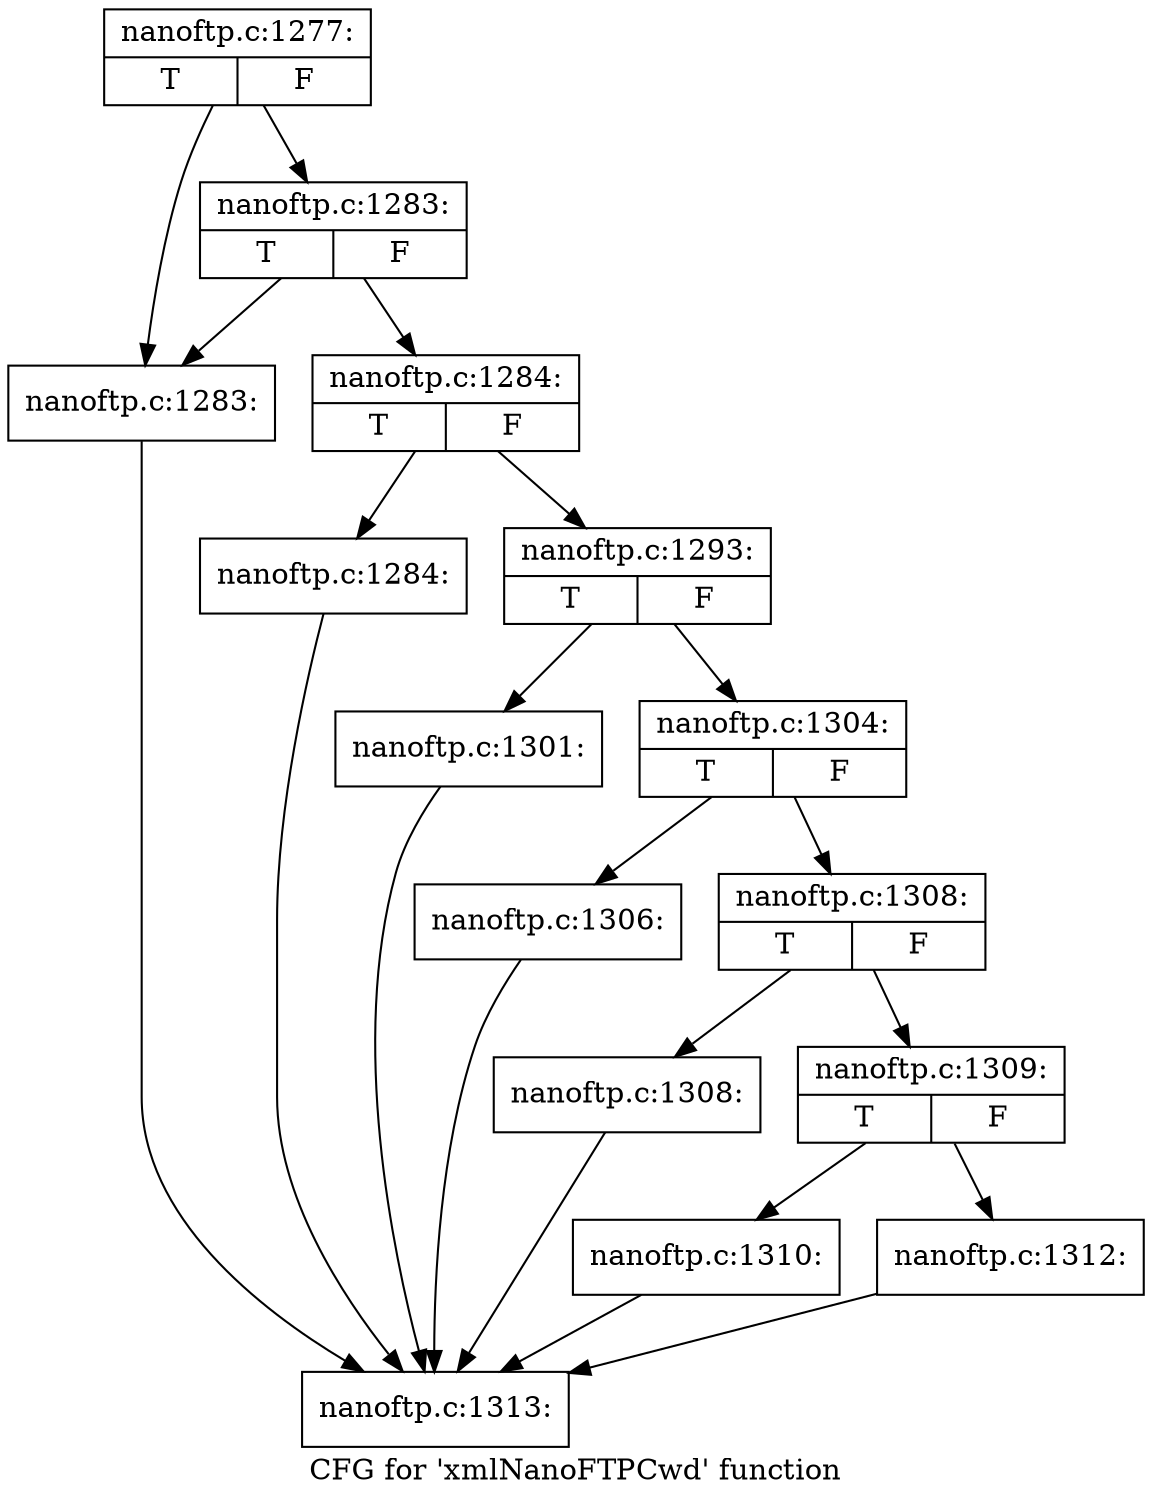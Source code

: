 digraph "CFG for 'xmlNanoFTPCwd' function" {
	label="CFG for 'xmlNanoFTPCwd' function";

	Node0x3ee7d20 [shape=record,label="{nanoftp.c:1277:|{<s0>T|<s1>F}}"];
	Node0x3ee7d20 -> Node0x3eea080;
	Node0x3ee7d20 -> Node0x3eea120;
	Node0x3eea120 [shape=record,label="{nanoftp.c:1283:|{<s0>T|<s1>F}}"];
	Node0x3eea120 -> Node0x3eea080;
	Node0x3eea120 -> Node0x3eea0d0;
	Node0x3eea080 [shape=record,label="{nanoftp.c:1283:}"];
	Node0x3eea080 -> Node0x3ee2460;
	Node0x3eea0d0 [shape=record,label="{nanoftp.c:1284:|{<s0>T|<s1>F}}"];
	Node0x3eea0d0 -> Node0x3eea940;
	Node0x3eea0d0 -> Node0x3eea990;
	Node0x3eea940 [shape=record,label="{nanoftp.c:1284:}"];
	Node0x3eea940 -> Node0x3ee2460;
	Node0x3eea990 [shape=record,label="{nanoftp.c:1293:|{<s0>T|<s1>F}}"];
	Node0x3eea990 -> Node0x3eebf70;
	Node0x3eea990 -> Node0x3eebfc0;
	Node0x3eebf70 [shape=record,label="{nanoftp.c:1301:}"];
	Node0x3eebf70 -> Node0x3ee2460;
	Node0x3eebfc0 [shape=record,label="{nanoftp.c:1304:|{<s0>T|<s1>F}}"];
	Node0x3eebfc0 -> Node0x3eec990;
	Node0x3eebfc0 -> Node0x3eec9e0;
	Node0x3eec990 [shape=record,label="{nanoftp.c:1306:}"];
	Node0x3eec990 -> Node0x3ee2460;
	Node0x3eec9e0 [shape=record,label="{nanoftp.c:1308:|{<s0>T|<s1>F}}"];
	Node0x3eec9e0 -> Node0x3eecf70;
	Node0x3eec9e0 -> Node0x3eecfc0;
	Node0x3eecf70 [shape=record,label="{nanoftp.c:1308:}"];
	Node0x3eecf70 -> Node0x3ee2460;
	Node0x3eecfc0 [shape=record,label="{nanoftp.c:1309:|{<s0>T|<s1>F}}"];
	Node0x3eecfc0 -> Node0x3eed450;
	Node0x3eecfc0 -> Node0x3eed4a0;
	Node0x3eed450 [shape=record,label="{nanoftp.c:1310:}"];
	Node0x3eed450 -> Node0x3ee2460;
	Node0x3eed4a0 [shape=record,label="{nanoftp.c:1312:}"];
	Node0x3eed4a0 -> Node0x3ee2460;
	Node0x3ee2460 [shape=record,label="{nanoftp.c:1313:}"];
}
